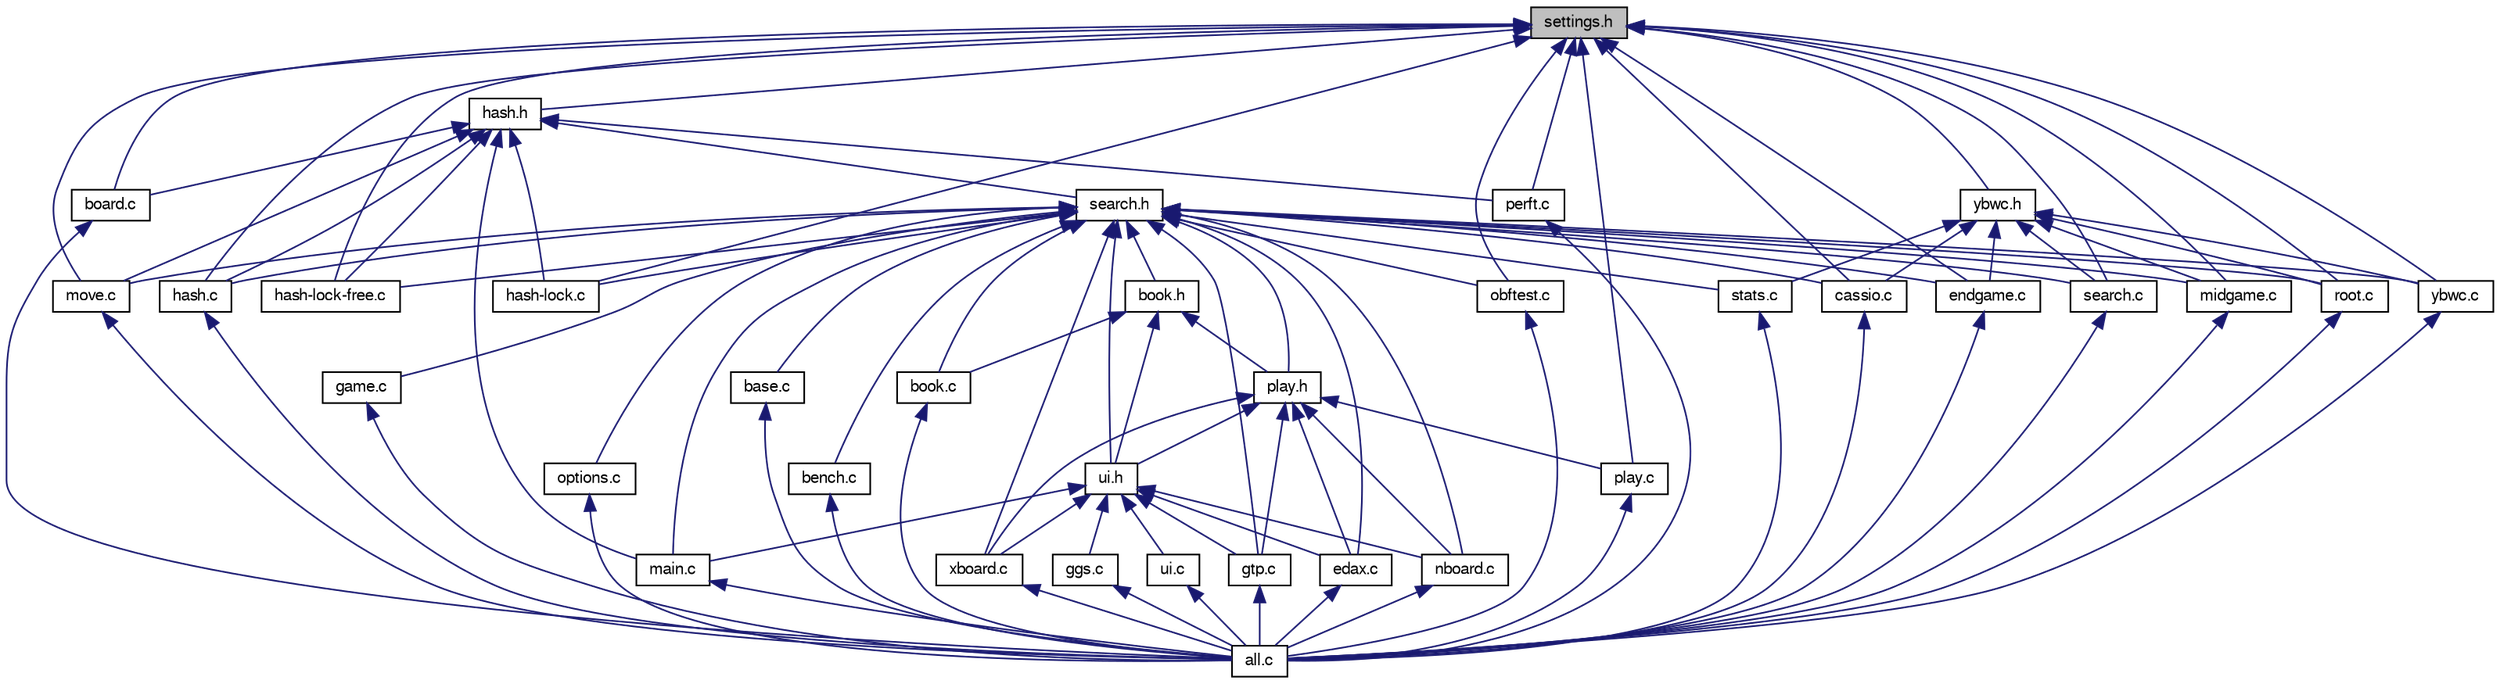 digraph "settings.h"
{
 // LATEX_PDF_SIZE
  bgcolor="transparent";
  edge [fontname="FreeSans",fontsize="10",labelfontname="FreeSans",labelfontsize="10"];
  node [fontname="FreeSans",fontsize="10",shape=record];
  Node1 [label="settings.h",height=0.2,width=0.4,color="black", fillcolor="grey75", style="filled", fontcolor="black",tooltip=" "];
  Node1 -> Node2 [dir="back",color="midnightblue",fontsize="10",style="solid",fontname="FreeSans"];
  Node2 [label="board.c",height=0.2,width=0.4,color="black",URL="$board_8c.html",tooltip=" "];
  Node2 -> Node3 [dir="back",color="midnightblue",fontsize="10",style="solid",fontname="FreeSans"];
  Node3 [label="all.c",height=0.2,width=0.4,color="black",URL="$all_8c.html",tooltip="Gather all other files to facilitate compiler inter-procedural optimization."];
  Node1 -> Node4 [dir="back",color="midnightblue",fontsize="10",style="solid",fontname="FreeSans"];
  Node4 [label="cassio.c",height=0.2,width=0.4,color="black",URL="$cassio_8c.html",tooltip=" "];
  Node4 -> Node3 [dir="back",color="midnightblue",fontsize="10",style="solid",fontname="FreeSans"];
  Node1 -> Node5 [dir="back",color="midnightblue",fontsize="10",style="solid",fontname="FreeSans"];
  Node5 [label="endgame.c",height=0.2,width=0.4,color="black",URL="$endgame_8c.html",tooltip=" "];
  Node5 -> Node3 [dir="back",color="midnightblue",fontsize="10",style="solid",fontname="FreeSans"];
  Node1 -> Node6 [dir="back",color="midnightblue",fontsize="10",style="solid",fontname="FreeSans"];
  Node6 [label="hash-lock-free.c",height=0.2,width=0.4,color="black",URL="$hash-lock-free_8c.html",tooltip=" "];
  Node1 -> Node7 [dir="back",color="midnightblue",fontsize="10",style="solid",fontname="FreeSans"];
  Node7 [label="hash-lock.c",height=0.2,width=0.4,color="black",URL="$hash-lock_8c.html",tooltip=" "];
  Node1 -> Node8 [dir="back",color="midnightblue",fontsize="10",style="solid",fontname="FreeSans"];
  Node8 [label="hash.c",height=0.2,width=0.4,color="black",URL="$hash_8c.html",tooltip="Lock-free transposition table."];
  Node8 -> Node3 [dir="back",color="midnightblue",fontsize="10",style="solid",fontname="FreeSans"];
  Node1 -> Node9 [dir="back",color="midnightblue",fontsize="10",style="solid",fontname="FreeSans"];
  Node9 [label="hash.h",height=0.2,width=0.4,color="black",URL="$hash_8h.html",tooltip=" "];
  Node9 -> Node2 [dir="back",color="midnightblue",fontsize="10",style="solid",fontname="FreeSans"];
  Node9 -> Node6 [dir="back",color="midnightblue",fontsize="10",style="solid",fontname="FreeSans"];
  Node9 -> Node7 [dir="back",color="midnightblue",fontsize="10",style="solid",fontname="FreeSans"];
  Node9 -> Node8 [dir="back",color="midnightblue",fontsize="10",style="solid",fontname="FreeSans"];
  Node9 -> Node10 [dir="back",color="midnightblue",fontsize="10",style="solid",fontname="FreeSans"];
  Node10 [label="main.c",height=0.2,width=0.4,color="black",URL="$main_8c.html",tooltip="Main file."];
  Node10 -> Node3 [dir="back",color="midnightblue",fontsize="10",style="solid",fontname="FreeSans"];
  Node9 -> Node11 [dir="back",color="midnightblue",fontsize="10",style="solid",fontname="FreeSans"];
  Node11 [label="move.c",height=0.2,width=0.4,color="black",URL="$move_8c.html",tooltip="Move & list of moves management."];
  Node11 -> Node3 [dir="back",color="midnightblue",fontsize="10",style="solid",fontname="FreeSans"];
  Node9 -> Node12 [dir="back",color="midnightblue",fontsize="10",style="solid",fontname="FreeSans"];
  Node12 [label="perft.c",height=0.2,width=0.4,color="black",URL="$perft_8c.html",tooltip="Move generator test."];
  Node12 -> Node3 [dir="back",color="midnightblue",fontsize="10",style="solid",fontname="FreeSans"];
  Node9 -> Node13 [dir="back",color="midnightblue",fontsize="10",style="solid",fontname="FreeSans"];
  Node13 [label="search.h",height=0.2,width=0.4,color="black",URL="$search_8h.html",tooltip=" "];
  Node13 -> Node14 [dir="back",color="midnightblue",fontsize="10",style="solid",fontname="FreeSans"];
  Node14 [label="base.c",height=0.2,width=0.4,color="black",URL="$base_8c.html",tooltip=" "];
  Node14 -> Node3 [dir="back",color="midnightblue",fontsize="10",style="solid",fontname="FreeSans"];
  Node13 -> Node15 [dir="back",color="midnightblue",fontsize="10",style="solid",fontname="FreeSans"];
  Node15 [label="bench.c",height=0.2,width=0.4,color="black",URL="$bench_8c.html",tooltip=" "];
  Node15 -> Node3 [dir="back",color="midnightblue",fontsize="10",style="solid",fontname="FreeSans"];
  Node13 -> Node16 [dir="back",color="midnightblue",fontsize="10",style="solid",fontname="FreeSans"];
  Node16 [label="book.c",height=0.2,width=0.4,color="black",URL="$book_8c.html",tooltip=" "];
  Node16 -> Node3 [dir="back",color="midnightblue",fontsize="10",style="solid",fontname="FreeSans"];
  Node13 -> Node17 [dir="back",color="midnightblue",fontsize="10",style="solid",fontname="FreeSans"];
  Node17 [label="book.h",height=0.2,width=0.4,color="black",URL="$book_8h.html",tooltip=" "];
  Node17 -> Node16 [dir="back",color="midnightblue",fontsize="10",style="solid",fontname="FreeSans"];
  Node17 -> Node18 [dir="back",color="midnightblue",fontsize="10",style="solid",fontname="FreeSans"];
  Node18 [label="play.h",height=0.2,width=0.4,color="black",URL="$play_8h.html",tooltip="Edax play control - header file."];
  Node18 -> Node19 [dir="back",color="midnightblue",fontsize="10",style="solid",fontname="FreeSans"];
  Node19 [label="edax.c",height=0.2,width=0.4,color="black",URL="$edax_8c.html",tooltip="Edax protocol."];
  Node19 -> Node3 [dir="back",color="midnightblue",fontsize="10",style="solid",fontname="FreeSans"];
  Node18 -> Node20 [dir="back",color="midnightblue",fontsize="10",style="solid",fontname="FreeSans"];
  Node20 [label="gtp.c",height=0.2,width=0.4,color="black",URL="$gtp_8c.html",tooltip=" "];
  Node20 -> Node3 [dir="back",color="midnightblue",fontsize="10",style="solid",fontname="FreeSans"];
  Node18 -> Node21 [dir="back",color="midnightblue",fontsize="10",style="solid",fontname="FreeSans"];
  Node21 [label="nboard.c",height=0.2,width=0.4,color="black",URL="$nboard_8c.html",tooltip=" "];
  Node21 -> Node3 [dir="back",color="midnightblue",fontsize="10",style="solid",fontname="FreeSans"];
  Node18 -> Node22 [dir="back",color="midnightblue",fontsize="10",style="solid",fontname="FreeSans"];
  Node22 [label="play.c",height=0.2,width=0.4,color="black",URL="$play_8c.html",tooltip=" "];
  Node22 -> Node3 [dir="back",color="midnightblue",fontsize="10",style="solid",fontname="FreeSans"];
  Node18 -> Node23 [dir="back",color="midnightblue",fontsize="10",style="solid",fontname="FreeSans"];
  Node23 [label="ui.h",height=0.2,width=0.4,color="black",URL="$ui_8h.html",tooltip="User interface header."];
  Node23 -> Node19 [dir="back",color="midnightblue",fontsize="10",style="solid",fontname="FreeSans"];
  Node23 -> Node24 [dir="back",color="midnightblue",fontsize="10",style="solid",fontname="FreeSans"];
  Node24 [label="ggs.c",height=0.2,width=0.4,color="black",URL="$ggs_8c.html",tooltip=" "];
  Node24 -> Node3 [dir="back",color="midnightblue",fontsize="10",style="solid",fontname="FreeSans"];
  Node23 -> Node20 [dir="back",color="midnightblue",fontsize="10",style="solid",fontname="FreeSans"];
  Node23 -> Node10 [dir="back",color="midnightblue",fontsize="10",style="solid",fontname="FreeSans"];
  Node23 -> Node21 [dir="back",color="midnightblue",fontsize="10",style="solid",fontname="FreeSans"];
  Node23 -> Node25 [dir="back",color="midnightblue",fontsize="10",style="solid",fontname="FreeSans"];
  Node25 [label="ui.c",height=0.2,width=0.4,color="black",URL="$ui_8c.html",tooltip="User interface."];
  Node25 -> Node3 [dir="back",color="midnightblue",fontsize="10",style="solid",fontname="FreeSans"];
  Node23 -> Node26 [dir="back",color="midnightblue",fontsize="10",style="solid",fontname="FreeSans"];
  Node26 [label="xboard.c",height=0.2,width=0.4,color="black",URL="$xboard_8c.html",tooltip="xboard protocol."];
  Node26 -> Node3 [dir="back",color="midnightblue",fontsize="10",style="solid",fontname="FreeSans"];
  Node18 -> Node26 [dir="back",color="midnightblue",fontsize="10",style="solid",fontname="FreeSans"];
  Node17 -> Node23 [dir="back",color="midnightblue",fontsize="10",style="solid",fontname="FreeSans"];
  Node13 -> Node4 [dir="back",color="midnightblue",fontsize="10",style="solid",fontname="FreeSans"];
  Node13 -> Node19 [dir="back",color="midnightblue",fontsize="10",style="solid",fontname="FreeSans"];
  Node13 -> Node5 [dir="back",color="midnightblue",fontsize="10",style="solid",fontname="FreeSans"];
  Node13 -> Node27 [dir="back",color="midnightblue",fontsize="10",style="solid",fontname="FreeSans"];
  Node27 [label="game.c",height=0.2,width=0.4,color="black",URL="$game_8c.html",tooltip=" "];
  Node27 -> Node3 [dir="back",color="midnightblue",fontsize="10",style="solid",fontname="FreeSans"];
  Node13 -> Node20 [dir="back",color="midnightblue",fontsize="10",style="solid",fontname="FreeSans"];
  Node13 -> Node6 [dir="back",color="midnightblue",fontsize="10",style="solid",fontname="FreeSans"];
  Node13 -> Node7 [dir="back",color="midnightblue",fontsize="10",style="solid",fontname="FreeSans"];
  Node13 -> Node8 [dir="back",color="midnightblue",fontsize="10",style="solid",fontname="FreeSans"];
  Node13 -> Node10 [dir="back",color="midnightblue",fontsize="10",style="solid",fontname="FreeSans"];
  Node13 -> Node28 [dir="back",color="midnightblue",fontsize="10",style="solid",fontname="FreeSans"];
  Node28 [label="midgame.c",height=0.2,width=0.4,color="black",URL="$midgame_8c.html",tooltip=" "];
  Node28 -> Node3 [dir="back",color="midnightblue",fontsize="10",style="solid",fontname="FreeSans"];
  Node13 -> Node11 [dir="back",color="midnightblue",fontsize="10",style="solid",fontname="FreeSans"];
  Node13 -> Node21 [dir="back",color="midnightblue",fontsize="10",style="solid",fontname="FreeSans"];
  Node13 -> Node29 [dir="back",color="midnightblue",fontsize="10",style="solid",fontname="FreeSans"];
  Node29 [label="obftest.c",height=0.2,width=0.4,color="black",URL="$obftest_8c.html",tooltip="Testing Edax from Othello Board Files (OBF)."];
  Node29 -> Node3 [dir="back",color="midnightblue",fontsize="10",style="solid",fontname="FreeSans"];
  Node13 -> Node30 [dir="back",color="midnightblue",fontsize="10",style="solid",fontname="FreeSans"];
  Node30 [label="options.c",height=0.2,width=0.4,color="black",URL="$options_8c.html",tooltip=" "];
  Node30 -> Node3 [dir="back",color="midnightblue",fontsize="10",style="solid",fontname="FreeSans"];
  Node13 -> Node18 [dir="back",color="midnightblue",fontsize="10",style="solid",fontname="FreeSans"];
  Node13 -> Node31 [dir="back",color="midnightblue",fontsize="10",style="solid",fontname="FreeSans"];
  Node31 [label="root.c",height=0.2,width=0.4,color="black",URL="$root_8c.html",tooltip=" "];
  Node31 -> Node3 [dir="back",color="midnightblue",fontsize="10",style="solid",fontname="FreeSans"];
  Node13 -> Node32 [dir="back",color="midnightblue",fontsize="10",style="solid",fontname="FreeSans"];
  Node32 [label="search.c",height=0.2,width=0.4,color="black",URL="$search_8c.html",tooltip=" "];
  Node32 -> Node3 [dir="back",color="midnightblue",fontsize="10",style="solid",fontname="FreeSans"];
  Node13 -> Node33 [dir="back",color="midnightblue",fontsize="10",style="solid",fontname="FreeSans"];
  Node33 [label="stats.c",height=0.2,width=0.4,color="black",URL="$stats_8c.html",tooltip="Statistics."];
  Node33 -> Node3 [dir="back",color="midnightblue",fontsize="10",style="solid",fontname="FreeSans"];
  Node13 -> Node23 [dir="back",color="midnightblue",fontsize="10",style="solid",fontname="FreeSans"];
  Node13 -> Node26 [dir="back",color="midnightblue",fontsize="10",style="solid",fontname="FreeSans"];
  Node13 -> Node34 [dir="back",color="midnightblue",fontsize="10",style="solid",fontname="FreeSans"];
  Node34 [label="ybwc.c",height=0.2,width=0.4,color="black",URL="$ybwc_8c.html",tooltip="Parallel search."];
  Node34 -> Node3 [dir="back",color="midnightblue",fontsize="10",style="solid",fontname="FreeSans"];
  Node1 -> Node28 [dir="back",color="midnightblue",fontsize="10",style="solid",fontname="FreeSans"];
  Node1 -> Node11 [dir="back",color="midnightblue",fontsize="10",style="solid",fontname="FreeSans"];
  Node1 -> Node29 [dir="back",color="midnightblue",fontsize="10",style="solid",fontname="FreeSans"];
  Node1 -> Node12 [dir="back",color="midnightblue",fontsize="10",style="solid",fontname="FreeSans"];
  Node1 -> Node22 [dir="back",color="midnightblue",fontsize="10",style="solid",fontname="FreeSans"];
  Node1 -> Node31 [dir="back",color="midnightblue",fontsize="10",style="solid",fontname="FreeSans"];
  Node1 -> Node32 [dir="back",color="midnightblue",fontsize="10",style="solid",fontname="FreeSans"];
  Node1 -> Node34 [dir="back",color="midnightblue",fontsize="10",style="solid",fontname="FreeSans"];
  Node1 -> Node35 [dir="back",color="midnightblue",fontsize="10",style="solid",fontname="FreeSans"];
  Node35 [label="ybwc.h",height=0.2,width=0.4,color="black",URL="$ybwc_8h.html",tooltip="Parallel search header."];
  Node35 -> Node4 [dir="back",color="midnightblue",fontsize="10",style="solid",fontname="FreeSans"];
  Node35 -> Node5 [dir="back",color="midnightblue",fontsize="10",style="solid",fontname="FreeSans"];
  Node35 -> Node28 [dir="back",color="midnightblue",fontsize="10",style="solid",fontname="FreeSans"];
  Node35 -> Node31 [dir="back",color="midnightblue",fontsize="10",style="solid",fontname="FreeSans"];
  Node35 -> Node32 [dir="back",color="midnightblue",fontsize="10",style="solid",fontname="FreeSans"];
  Node35 -> Node33 [dir="back",color="midnightblue",fontsize="10",style="solid",fontname="FreeSans"];
  Node35 -> Node34 [dir="back",color="midnightblue",fontsize="10",style="solid",fontname="FreeSans"];
}
